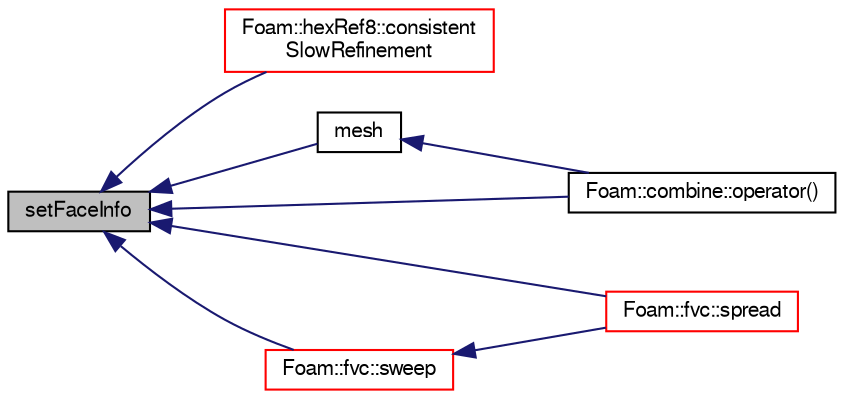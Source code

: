 digraph "setFaceInfo"
{
  bgcolor="transparent";
  edge [fontname="FreeSans",fontsize="10",labelfontname="FreeSans",labelfontsize="10"];
  node [fontname="FreeSans",fontsize="10",shape=record];
  rankdir="LR";
  Node275 [label="setFaceInfo",height=0.2,width=0.4,color="black", fillcolor="grey75", style="filled", fontcolor="black"];
  Node275 -> Node276 [dir="back",color="midnightblue",fontsize="10",style="solid",fontname="FreeSans"];
  Node276 [label="Foam::hexRef8::consistent\lSlowRefinement",height=0.2,width=0.4,color="red",URL="$a21654.html#a11f117689e45448afaf2192041730bc8",tooltip="Like consistentRefinement but slower: "];
  Node275 -> Node281 [dir="back",color="midnightblue",fontsize="10",style="solid",fontname="FreeSans"];
  Node281 [label="mesh",height=0.2,width=0.4,color="black",URL="$a24814.html#ae78c91f8ff731c07ccc4351d9fe861ba",tooltip="Access mesh. "];
  Node281 -> Node282 [dir="back",color="midnightblue",fontsize="10",style="solid",fontname="FreeSans"];
  Node282 [label="Foam::combine::operator()",height=0.2,width=0.4,color="black",URL="$a24810.html#aa5387b4bb395a2cc76e4ff25f8d0f43f"];
  Node275 -> Node282 [dir="back",color="midnightblue",fontsize="10",style="solid",fontname="FreeSans"];
  Node275 -> Node283 [dir="back",color="midnightblue",fontsize="10",style="solid",fontname="FreeSans"];
  Node283 [label="Foam::fvc::spread",height=0.2,width=0.4,color="red",URL="$a21134.html#a8a82f265e99ca3a2aa0d656f2388b991"];
  Node275 -> Node293 [dir="back",color="midnightblue",fontsize="10",style="solid",fontname="FreeSans"];
  Node293 [label="Foam::fvc::sweep",height=0.2,width=0.4,color="red",URL="$a21134.html#a0ba98d69297b54282b0a15e74ec2ec67"];
  Node293 -> Node283 [dir="back",color="midnightblue",fontsize="10",style="solid",fontname="FreeSans"];
}
